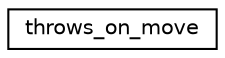 digraph "Graphical Class Hierarchy"
{
  edge [fontname="Helvetica",fontsize="10",labelfontname="Helvetica",labelfontsize="10"];
  node [fontname="Helvetica",fontsize="10",shape=record];
  rankdir="LR";
  Node0 [label="throws_on_move",height=0.2,width=0.4,color="black", fillcolor="white", style="filled",URL="$structthrows__on__move.html"];
}
